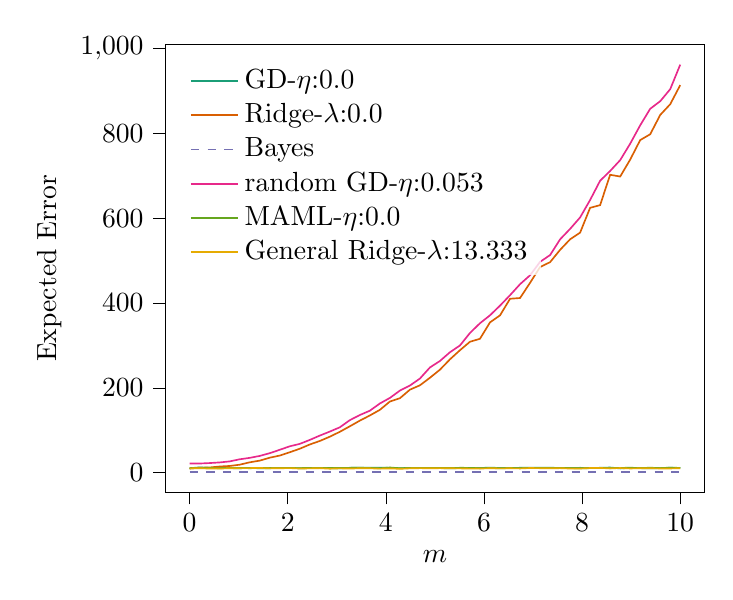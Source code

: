 % This file was created with tikzplotlib v0.10.1.
\begin{tikzpicture}

\definecolor{chocolate217952}{RGB}{217,95,2}
\definecolor{darkcyan27158119}{RGB}{27,158,119}
\definecolor{darkgray176}{RGB}{176,176,176}
\definecolor{deeppink23141138}{RGB}{231,41,138}
\definecolor{lightslategray117112179}{RGB}{117,112,179}
\definecolor{olivedrab10216630}{RGB}{102,166,30}
\definecolor{orange2301712}{RGB}{230,171,2}

\begin{axis}[
legend cell align={left},
legend style={
  fill opacity=0.8,
  draw opacity=1,
  text opacity=1,
  at={(0.03,0.97)},
  anchor=north west,
  draw=none
},
tick align=outside,
tick pos=left,
x grid style={darkgray176},
xlabel={\(\displaystyle m\)},
xmin=-0.5, xmax=10.5,
xtick style={color=black},
y grid style={darkgray176},
ylabel={Expected Error},
ymin=-47.049, ymax=1010.033,
ytick style={color=black}
]
\addplot [semithick, darkcyan27158119]
table {%
0 10.388
0.204 12.27
0.408 11.109
0.612 11.551
0.816 10.592
1.02 10.224
1.224 11.236
1.429 10.119
1.633 10.375
1.837 11.163
2.041 11.153
2.245 10.301
2.449 10.614
2.653 10.982
2.857 10.493
3.061 10.06
3.265 11.316
3.469 11.402
3.673 11.556
3.878 11.727
4.082 11.152
4.286 10.559
4.49 10.889
4.694 11.237
4.898 10.957
5.102 10.807
5.306 9.915
5.51 10.805
5.714 10.497
5.918 10.962
6.122 11.62
6.327 10.964
6.531 10.848
6.735 11.326
6.939 11.703
7.143 11.441
7.347 11.768
7.551 10.616
7.755 10.737
7.959 11.297
8.163 10.812
8.367 11.325
8.571 11.983
8.776 9.867
8.98 11.247
9.184 10.482
9.388 10.42
9.592 10.501
9.796 11.502
10 10.716
};
\addlegendentry{GD-$\eta$:0.0}
\addplot [semithick, chocolate217952]
table {%
0 9.64
0.204 11.639
0.408 12.115
0.612 14.403
0.816 15.647
1.02 18.694
1.224 24.284
1.429 28.287
1.633 35.173
1.837 40.25
2.041 48.044
2.245 56.304
2.449 66.348
2.653 74.564
2.857 84.707
3.061 96.209
3.265 109.197
3.469 122.545
3.673 134.713
3.878 148.036
4.082 167.619
4.286 175.393
4.49 195.57
4.694 205.869
4.898 223.649
5.102 242.68
5.306 267.07
5.51 288.594
5.714 308.557
5.918 315.548
6.122 354.215
6.327 370.849
6.531 409.923
6.735 411.678
6.939 447.505
7.143 484.736
7.347 496.206
7.551 525.211
7.755 550.122
7.959 565.89
8.163 624.33
8.367 630.719
8.571 702.258
8.776 698.087
8.98 738.123
9.184 784.076
9.388 797.814
9.592 843.376
9.796 868.65
10 913.646
};
\addlegendentry{Ridge-$\lambda$:0.0}
\addplot [semithick, lightslategray117112179, dashed]
table {%
0 1.0
0.204 1.0
0.408 1.0
0.612 1.0
0.816 1.0
1.02 1.0
1.224 1.0
1.429 1.0
1.633 1.0
1.837 1.0
2.041 1.0
2.245 1.0
2.449 1.0
2.653 1.0
2.857 1.0
3.061 1.0
3.265 1.0
3.469 1.0
3.673 1.0
3.878 1.0
4.082 1.0
4.286 1.0
4.49 1.0
4.694 1.0
4.898 1.0
5.102 1.0
5.306 1.0
5.51 1.0
5.714 1.0
5.918 1.0
6.122 1.0
6.327 1.0
6.531 1.0
6.735 1.0
6.939 1.0
7.143 1.0
7.347 1.0
7.551 1.0
7.755 1.0
7.959 1.0
8.163 1.0
8.367 1.0
8.571 1.0
8.776 1.0
8.98 1.0
9.184 1.0
9.388 1.0
9.592 1.0
9.796 1.0
10 1.0
};
\addlegendentry{Bayes}
\addplot [semithick, deeppink23141138]
table {%
0 21.325
0.204 21.442
0.408 22.518
0.612 24.013
0.816 26.42
1.02 31.438
1.224 34.802
1.429 39.354
1.633 45.876
1.837 53.846
2.041 62.033
2.245 67.772
2.449 77.085
2.653 87.328
2.857 96.76
3.061 106.811
3.265 123.654
3.469 135.79
3.673 145.975
3.878 163.021
4.082 176.121
4.286 193.393
4.49 205.317
4.694 221.767
4.898 247.957
5.102 263.207
5.306 283.814
5.51 299.795
5.714 329.246
5.918 352.207
6.122 370.879
6.327 393.782
6.531 418.353
6.735 444.291
6.939 465.348
7.143 496.948
7.347 512.926
7.551 550.008
7.755 574.681
7.959 601.674
8.163 642.804
8.367 688.238
8.571 711.224
8.776 736.8
8.98 775.649
9.184 818.914
9.388 857.903
9.592 875.709
9.796 904.128
10 961.984
};
\addlegendentry{random GD-$\eta$:0.053}
\addplot [semithick, olivedrab10216630]
table {%
0 10.4
0.204 10.585
0.408 10.91
0.612 10.323
0.816 10.883
1.02 10.958
1.224 10.371
1.429 10.913
1.633 11.035
1.837 11.169
2.041 10.858
2.245 10.571
2.449 11.082
2.653 11.235
2.857 10.831
3.061 10.704
3.265 11.237
3.469 11.535
3.673 10.884
3.878 10.271
4.082 12.057
4.286 10.316
4.49 10.905
4.694 11.013
4.898 10.707
5.102 10.982
5.306 10.811
5.51 11.31
5.714 11.228
5.918 10.4
6.122 10.933
6.327 10.036
6.531 10.821
6.735 10.449
6.939 10.72
7.143 11.217
7.347 11.011
7.551 11.187
7.755 10.679
7.959 10.083
8.163 10.549
8.367 10.981
8.571 10.399
8.776 11.04
8.98 11.556
9.184 10.699
9.388 11.559
9.592 10.641
9.796 11.745
10 11.046
};
\addlegendentry{MAML-$\eta$:0.0}
\addplot [semithick, orange2301712]
table {%
0 10.001
0.204 10.433
0.408 9.512
0.612 9.533
0.816 10.398
1.02 10.435
1.224 10.666
1.429 10.963
1.633 10.057
1.837 10.303
2.041 10.683
2.245 9.642
2.449 9.987
2.653 10.494
2.857 9.191
3.061 10.049
3.265 9.492
3.469 10.307
3.673 10.153
3.878 9.41
4.082 9.847
4.286 8.916
4.49 10.063
4.694 10.526
4.898 10.308
5.102 10.501
5.306 10.208
5.51 9.971
5.714 9.39
5.918 9.614
6.122 10.274
6.327 10.011
6.531 10.167
6.735 9.853
6.939 10.853
7.143 10.451
7.347 10.259
7.551 10.496
7.755 9.594
7.959 9.679
8.163 10.843
8.367 10.902
8.571 10.088
8.776 10.772
8.98 9.786
9.184 10.26
9.388 10.365
9.592 9.725
9.796 9.772
10 10.455
};
\addlegendentry{General Ridge-$\lambda$:13.333}
\end{axis}

\end{tikzpicture}
